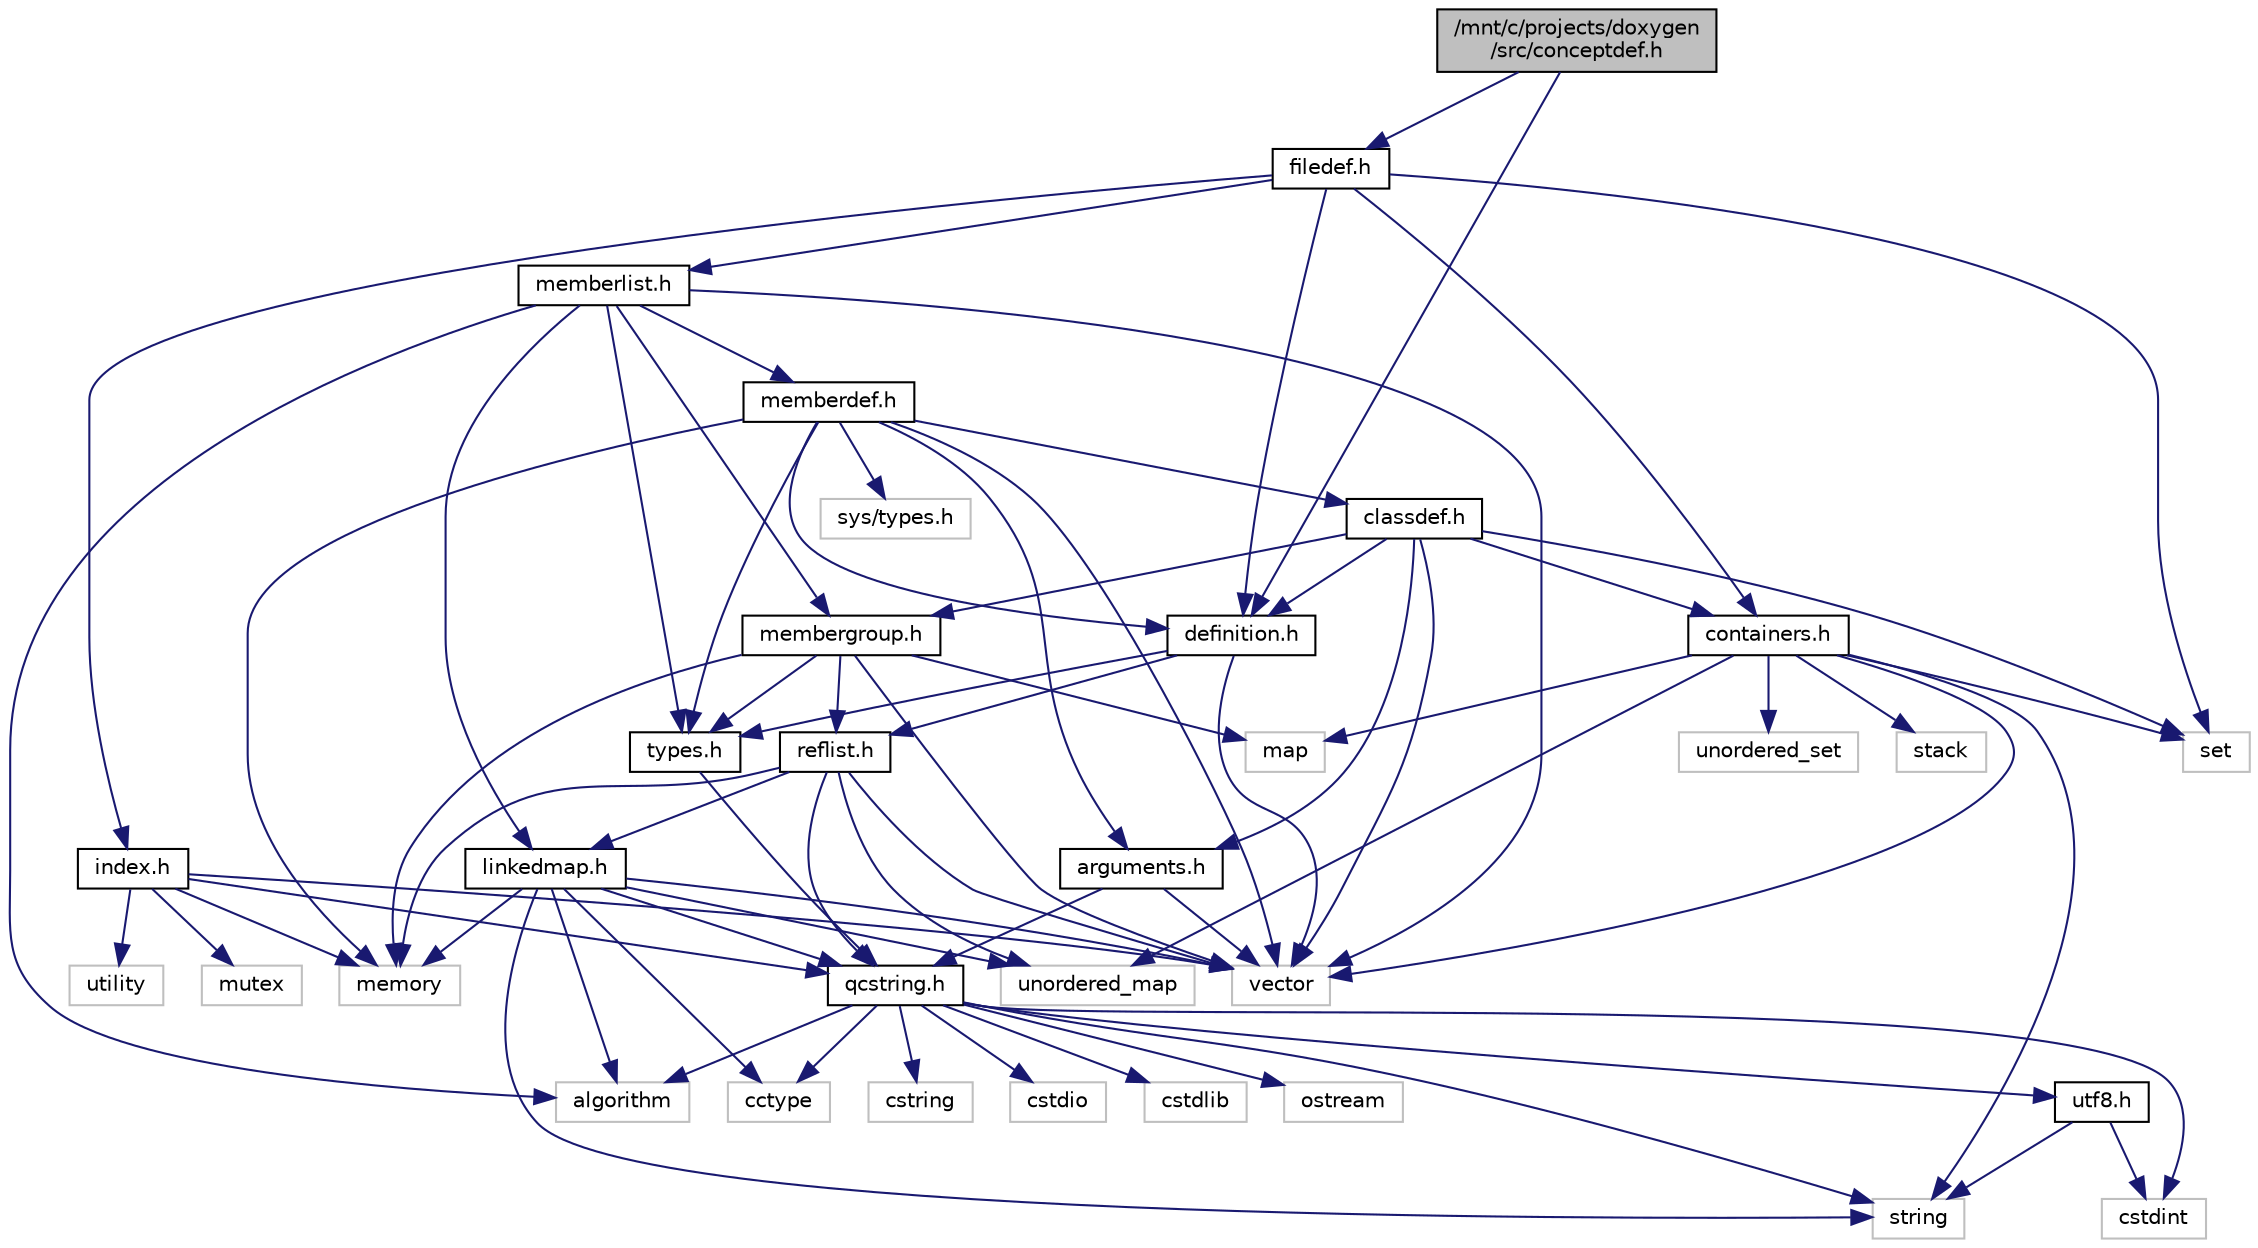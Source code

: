 digraph "/mnt/c/projects/doxygen/src/conceptdef.h"
{
 // LATEX_PDF_SIZE
  edge [fontname="Helvetica",fontsize="10",labelfontname="Helvetica",labelfontsize="10"];
  node [fontname="Helvetica",fontsize="10",shape=record];
  Node1 [label="/mnt/c/projects/doxygen\l/src/conceptdef.h",height=0.2,width=0.4,color="black", fillcolor="grey75", style="filled", fontcolor="black",tooltip=" "];
  Node1 -> Node2 [color="midnightblue",fontsize="10",style="solid"];
  Node2 [label="definition.h",height=0.2,width=0.4,color="black", fillcolor="white", style="filled",URL="$definition_8h.html",tooltip=" "];
  Node2 -> Node3 [color="midnightblue",fontsize="10",style="solid"];
  Node3 [label="vector",height=0.2,width=0.4,color="grey75", fillcolor="white", style="filled",tooltip=" "];
  Node2 -> Node4 [color="midnightblue",fontsize="10",style="solid"];
  Node4 [label="types.h",height=0.2,width=0.4,color="black", fillcolor="white", style="filled",URL="$types_8h.html",tooltip="This file contains a number of basic enums and types."];
  Node4 -> Node5 [color="midnightblue",fontsize="10",style="solid"];
  Node5 [label="qcstring.h",height=0.2,width=0.4,color="black", fillcolor="white", style="filled",URL="$qcstring_8h.html",tooltip=" "];
  Node5 -> Node6 [color="midnightblue",fontsize="10",style="solid"];
  Node6 [label="string",height=0.2,width=0.4,color="grey75", fillcolor="white", style="filled",tooltip=" "];
  Node5 -> Node7 [color="midnightblue",fontsize="10",style="solid"];
  Node7 [label="algorithm",height=0.2,width=0.4,color="grey75", fillcolor="white", style="filled",tooltip=" "];
  Node5 -> Node8 [color="midnightblue",fontsize="10",style="solid"];
  Node8 [label="cctype",height=0.2,width=0.4,color="grey75", fillcolor="white", style="filled",tooltip=" "];
  Node5 -> Node9 [color="midnightblue",fontsize="10",style="solid"];
  Node9 [label="cstring",height=0.2,width=0.4,color="grey75", fillcolor="white", style="filled",tooltip=" "];
  Node5 -> Node10 [color="midnightblue",fontsize="10",style="solid"];
  Node10 [label="cstdio",height=0.2,width=0.4,color="grey75", fillcolor="white", style="filled",tooltip=" "];
  Node5 -> Node11 [color="midnightblue",fontsize="10",style="solid"];
  Node11 [label="cstdlib",height=0.2,width=0.4,color="grey75", fillcolor="white", style="filled",tooltip=" "];
  Node5 -> Node12 [color="midnightblue",fontsize="10",style="solid"];
  Node12 [label="cstdint",height=0.2,width=0.4,color="grey75", fillcolor="white", style="filled",tooltip=" "];
  Node5 -> Node13 [color="midnightblue",fontsize="10",style="solid"];
  Node13 [label="ostream",height=0.2,width=0.4,color="grey75", fillcolor="white", style="filled",tooltip=" "];
  Node5 -> Node14 [color="midnightblue",fontsize="10",style="solid"];
  Node14 [label="utf8.h",height=0.2,width=0.4,color="black", fillcolor="white", style="filled",URL="$utf8_8h.html",tooltip="Various UTF8 related helper functions."];
  Node14 -> Node12 [color="midnightblue",fontsize="10",style="solid"];
  Node14 -> Node6 [color="midnightblue",fontsize="10",style="solid"];
  Node2 -> Node15 [color="midnightblue",fontsize="10",style="solid"];
  Node15 [label="reflist.h",height=0.2,width=0.4,color="black", fillcolor="white", style="filled",URL="$reflist_8h.html",tooltip=" "];
  Node15 -> Node3 [color="midnightblue",fontsize="10",style="solid"];
  Node15 -> Node16 [color="midnightblue",fontsize="10",style="solid"];
  Node16 [label="unordered_map",height=0.2,width=0.4,color="grey75", fillcolor="white", style="filled",tooltip=" "];
  Node15 -> Node17 [color="midnightblue",fontsize="10",style="solid"];
  Node17 [label="memory",height=0.2,width=0.4,color="grey75", fillcolor="white", style="filled",tooltip=" "];
  Node15 -> Node5 [color="midnightblue",fontsize="10",style="solid"];
  Node15 -> Node18 [color="midnightblue",fontsize="10",style="solid"];
  Node18 [label="linkedmap.h",height=0.2,width=0.4,color="black", fillcolor="white", style="filled",URL="$linkedmap_8h.html",tooltip=" "];
  Node18 -> Node16 [color="midnightblue",fontsize="10",style="solid"];
  Node18 -> Node3 [color="midnightblue",fontsize="10",style="solid"];
  Node18 -> Node17 [color="midnightblue",fontsize="10",style="solid"];
  Node18 -> Node6 [color="midnightblue",fontsize="10",style="solid"];
  Node18 -> Node7 [color="midnightblue",fontsize="10",style="solid"];
  Node18 -> Node8 [color="midnightblue",fontsize="10",style="solid"];
  Node18 -> Node5 [color="midnightblue",fontsize="10",style="solid"];
  Node1 -> Node19 [color="midnightblue",fontsize="10",style="solid"];
  Node19 [label="filedef.h",height=0.2,width=0.4,color="black", fillcolor="white", style="filled",URL="$filedef_8h.html",tooltip=" "];
  Node19 -> Node20 [color="midnightblue",fontsize="10",style="solid"];
  Node20 [label="set",height=0.2,width=0.4,color="grey75", fillcolor="white", style="filled",tooltip=" "];
  Node19 -> Node21 [color="midnightblue",fontsize="10",style="solid"];
  Node21 [label="index.h",height=0.2,width=0.4,color="black", fillcolor="white", style="filled",URL="$index_8h.html",tooltip=" "];
  Node21 -> Node22 [color="midnightblue",fontsize="10",style="solid"];
  Node22 [label="utility",height=0.2,width=0.4,color="grey75", fillcolor="white", style="filled",tooltip=" "];
  Node21 -> Node3 [color="midnightblue",fontsize="10",style="solid"];
  Node21 -> Node17 [color="midnightblue",fontsize="10",style="solid"];
  Node21 -> Node23 [color="midnightblue",fontsize="10",style="solid"];
  Node23 [label="mutex",height=0.2,width=0.4,color="grey75", fillcolor="white", style="filled",tooltip=" "];
  Node21 -> Node5 [color="midnightblue",fontsize="10",style="solid"];
  Node19 -> Node2 [color="midnightblue",fontsize="10",style="solid"];
  Node19 -> Node24 [color="midnightblue",fontsize="10",style="solid"];
  Node24 [label="memberlist.h",height=0.2,width=0.4,color="black", fillcolor="white", style="filled",URL="$memberlist_8h.html",tooltip=" "];
  Node24 -> Node3 [color="midnightblue",fontsize="10",style="solid"];
  Node24 -> Node7 [color="midnightblue",fontsize="10",style="solid"];
  Node24 -> Node25 [color="midnightblue",fontsize="10",style="solid"];
  Node25 [label="memberdef.h",height=0.2,width=0.4,color="black", fillcolor="white", style="filled",URL="$memberdef_8h.html",tooltip=" "];
  Node25 -> Node3 [color="midnightblue",fontsize="10",style="solid"];
  Node25 -> Node17 [color="midnightblue",fontsize="10",style="solid"];
  Node25 -> Node26 [color="midnightblue",fontsize="10",style="solid"];
  Node26 [label="sys/types.h",height=0.2,width=0.4,color="grey75", fillcolor="white", style="filled",tooltip=" "];
  Node25 -> Node4 [color="midnightblue",fontsize="10",style="solid"];
  Node25 -> Node2 [color="midnightblue",fontsize="10",style="solid"];
  Node25 -> Node27 [color="midnightblue",fontsize="10",style="solid"];
  Node27 [label="arguments.h",height=0.2,width=0.4,color="black", fillcolor="white", style="filled",URL="$arguments_8h.html",tooltip=" "];
  Node27 -> Node3 [color="midnightblue",fontsize="10",style="solid"];
  Node27 -> Node5 [color="midnightblue",fontsize="10",style="solid"];
  Node25 -> Node28 [color="midnightblue",fontsize="10",style="solid"];
  Node28 [label="classdef.h",height=0.2,width=0.4,color="black", fillcolor="white", style="filled",URL="$classdef_8h.html",tooltip=" "];
  Node28 -> Node3 [color="midnightblue",fontsize="10",style="solid"];
  Node28 -> Node20 [color="midnightblue",fontsize="10",style="solid"];
  Node28 -> Node29 [color="midnightblue",fontsize="10",style="solid"];
  Node29 [label="containers.h",height=0.2,width=0.4,color="black", fillcolor="white", style="filled",URL="$containers_8h.html",tooltip=" "];
  Node29 -> Node3 [color="midnightblue",fontsize="10",style="solid"];
  Node29 -> Node6 [color="midnightblue",fontsize="10",style="solid"];
  Node29 -> Node20 [color="midnightblue",fontsize="10",style="solid"];
  Node29 -> Node30 [color="midnightblue",fontsize="10",style="solid"];
  Node30 [label="map",height=0.2,width=0.4,color="grey75", fillcolor="white", style="filled",tooltip=" "];
  Node29 -> Node31 [color="midnightblue",fontsize="10",style="solid"];
  Node31 [label="unordered_set",height=0.2,width=0.4,color="grey75", fillcolor="white", style="filled",tooltip=" "];
  Node29 -> Node16 [color="midnightblue",fontsize="10",style="solid"];
  Node29 -> Node32 [color="midnightblue",fontsize="10",style="solid"];
  Node32 [label="stack",height=0.2,width=0.4,color="grey75", fillcolor="white", style="filled",tooltip=" "];
  Node28 -> Node2 [color="midnightblue",fontsize="10",style="solid"];
  Node28 -> Node27 [color="midnightblue",fontsize="10",style="solid"];
  Node28 -> Node33 [color="midnightblue",fontsize="10",style="solid"];
  Node33 [label="membergroup.h",height=0.2,width=0.4,color="black", fillcolor="white", style="filled",URL="$membergroup_8h.html",tooltip=" "];
  Node33 -> Node3 [color="midnightblue",fontsize="10",style="solid"];
  Node33 -> Node30 [color="midnightblue",fontsize="10",style="solid"];
  Node33 -> Node17 [color="midnightblue",fontsize="10",style="solid"];
  Node33 -> Node4 [color="midnightblue",fontsize="10",style="solid"];
  Node33 -> Node15 [color="midnightblue",fontsize="10",style="solid"];
  Node24 -> Node18 [color="midnightblue",fontsize="10",style="solid"];
  Node24 -> Node4 [color="midnightblue",fontsize="10",style="solid"];
  Node24 -> Node33 [color="midnightblue",fontsize="10",style="solid"];
  Node19 -> Node29 [color="midnightblue",fontsize="10",style="solid"];
}
